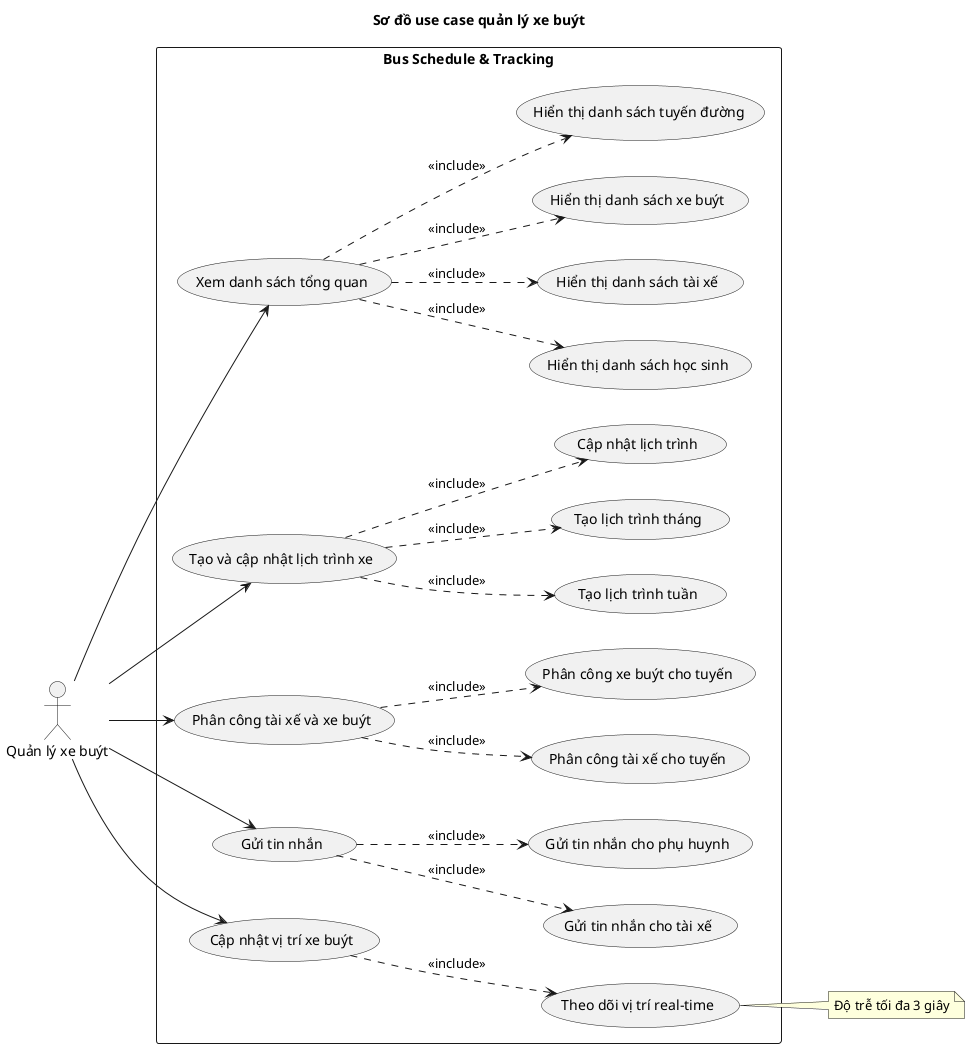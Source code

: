 @startuml
left to right direction
title Sơ đồ use case quản lý xe buýt
actor "Quản lý xe buýt" as QL
rectangle "Bus Schedule & Tracking" {
  (Xem danh sách tổng quan) as UC1
  (Tạo và cập nhật lịch trình xe) as UC2
  (Phân công tài xế và xe buýt) as UC3
  (Gửi tin nhắn) as UC4
  (Cập nhật vị trí xe buýt) as UC5

  (Hiển thị danh sách học sinh) as UC1a
  (Hiển thị danh sách tài xế) as UC1b
  (Hiển thị danh sách xe buýt) as UC1c
  (Hiển thị danh sách tuyến đường) as UC1d
  
  (Tạo lịch trình tuần) as UC2a
  (Tạo lịch trình tháng) as UC2b
  (Cập nhật lịch trình) as UC2c
  
  (Phân công tài xế cho tuyến) as UC3a
  (Phân công xe buýt cho tuyến) as UC3b
  
  (Gửi tin nhắn cho tài xế) as UC4a
  (Gửi tin nhắn cho phụ huynh) as UC4b
  
  (Theo dõi vị trí real-time) as UC5a
}

' Phân biệt rõ ràng
' Chức năng có thể phân tách: Dùng use case con (UC2 → UC2a, UC2b)
' Ràng buộc kỹ thuật: Dùng note (UC5 → note về độ trễ)

QL --> UC1
QL --> UC2
QL --> UC3
QL --> UC4
QL --> UC5

UC1 ..> UC1a : <<include>>
UC1 ..> UC1b : <<include>>
UC1 ..> UC1c : <<include>>
UC1 ..> UC1d : <<include>>

UC2 ..> UC2a : <<include>>
UC2 ..> UC2b : <<include>>
UC2 ..> UC2c : <<include>>

UC3 ..> UC3a : <<include>>
UC3 ..> UC3b : <<include>>

UC4 ..> UC4a : <<include>>
UC4 ..> UC4b : <<include>>

UC5 ..> UC5a : <<include>>

note right of UC5a : Độ trễ tối đa 3 giây
@enduml